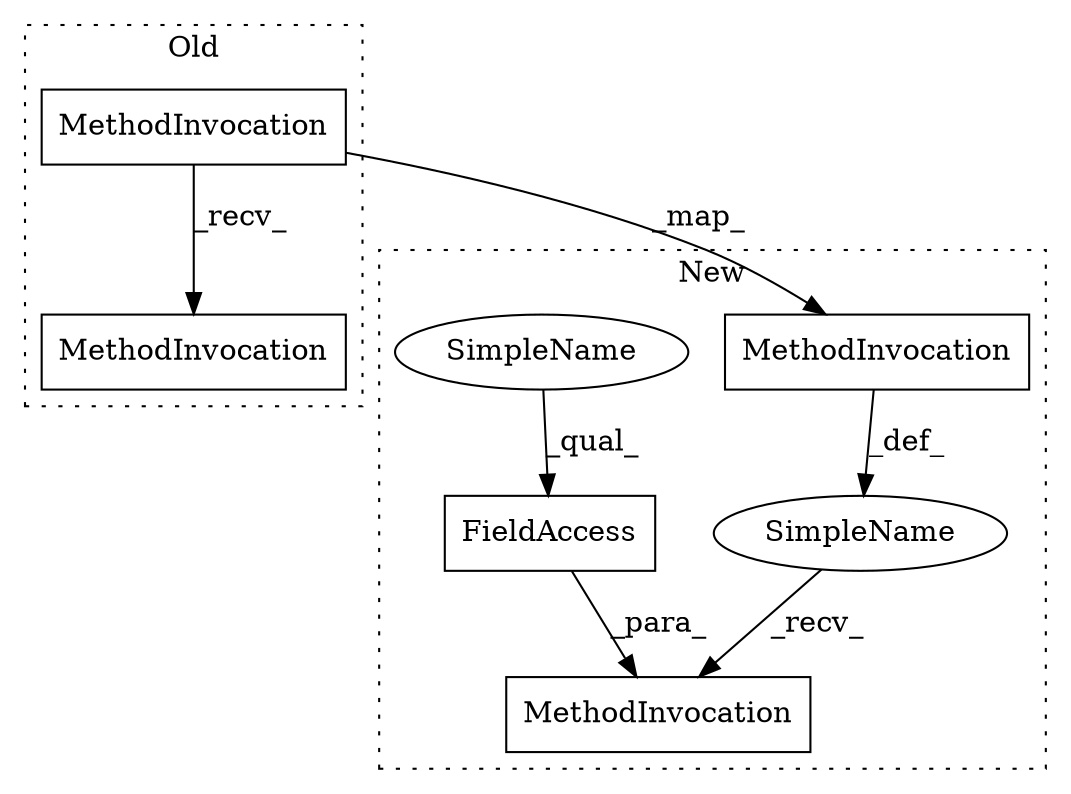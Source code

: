 digraph G {
subgraph cluster0 {
2 [label="MethodInvocation" a="32" s="1540,1555" l="11,1" shape="box"];
5 [label="MethodInvocation" a="32" s="1557" l="6" shape="box"];
label = "Old";
style="dotted";
}
subgraph cluster1 {
1 [label="FieldAccess" a="22" s="1672" l="11" shape="box"];
3 [label="MethodInvocation" a="32" s="1662,1683" l="3,1" shape="box"];
4 [label="MethodInvocation" a="32" s="1645,1660" l="11,1" shape="box"];
6 [label="SimpleName" a="42" s="1672" l="5" shape="ellipse"];
7 [label="SimpleName" a="42" s="" l="" shape="ellipse"];
label = "New";
style="dotted";
}
1 -> 3 [label="_para_"];
2 -> 5 [label="_recv_"];
2 -> 4 [label="_map_"];
4 -> 7 [label="_def_"];
6 -> 1 [label="_qual_"];
7 -> 3 [label="_recv_"];
}